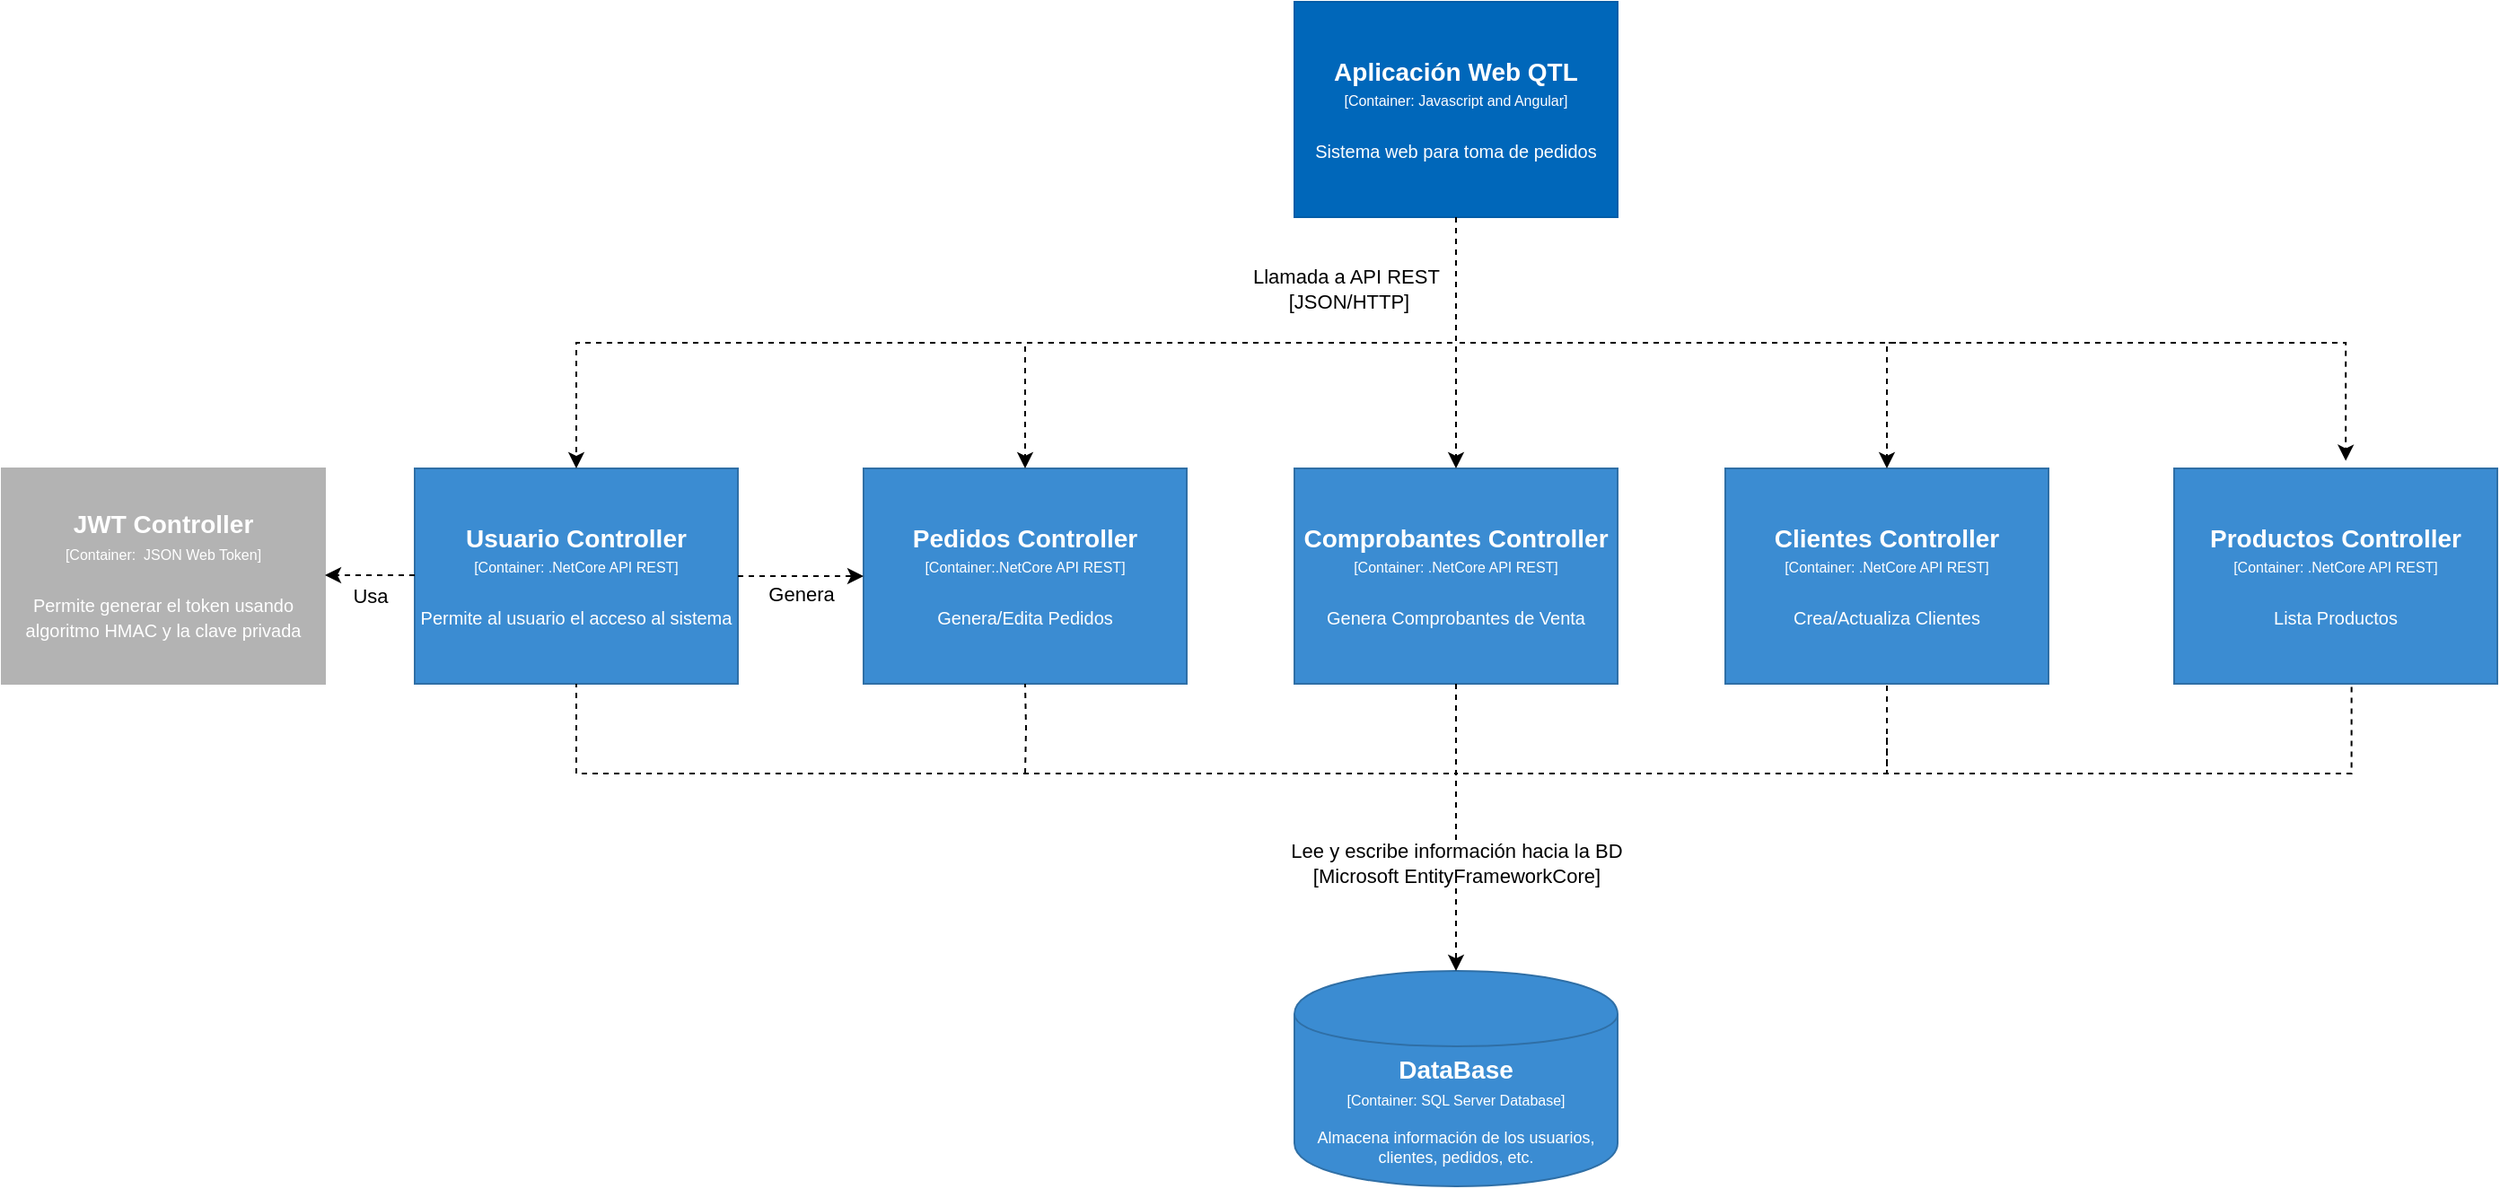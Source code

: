 <mxfile version="15.4.0" type="device"><diagram id="7iuudfPofY_v3h4qXWqW" name="Página-1"><mxGraphModel dx="2249" dy="822" grid="1" gridSize="10" guides="1" tooltips="1" connect="1" arrows="1" fold="1" page="1" pageScale="1" pageWidth="827" pageHeight="1169" math="0" shadow="0"><root><mxCell id="0"/><mxCell id="1" parent="0"/><object label="&lt;div&gt;&lt;span style=&quot;font-size: 14px&quot;&gt;&lt;b&gt;Aplicación Web QTL&lt;/b&gt;&lt;/span&gt;&lt;/div&gt;&lt;div&gt;&lt;span style=&quot;font-size: 8px&quot;&gt;[Container: Javascript and Angular]&lt;/span&gt;&lt;/div&gt;&lt;div&gt;&lt;span style=&quot;font-size: 8px&quot;&gt;&lt;br&gt;&lt;/span&gt;&lt;/div&gt;&lt;div&gt;&lt;font size=&quot;1&quot;&gt;Sistema web para toma de pedidos&lt;/font&gt;&lt;/div&gt;" placeholders="1" name="Software System Name" description="Description" id="i-R_zrdjmUaq45VROVb2-1"><mxCell style="rounded=0;whiteSpace=wrap;html=1;fillColor=#0067BA;fontColor=#FFFFFF;strokeColor=#005DA8;resizable=0;" vertex="1" parent="1"><mxGeometry x="450" y="60" width="180" height="120" as="geometry"/></mxCell></object><object label="&lt;div&gt;&lt;span style=&quot;font-size: 14px&quot;&gt;&lt;b&gt;Comprobantes Controller&lt;/b&gt;&lt;/span&gt;&lt;/div&gt;&lt;div&gt;&lt;span style=&quot;font-size: 8px&quot;&gt;[Container: .NetCore API REST]&lt;/span&gt;&lt;/div&gt;&lt;div&gt;&lt;span style=&quot;font-size: 8px&quot;&gt;&lt;br&gt;&lt;/span&gt;&lt;/div&gt;&lt;div&gt;&lt;font size=&quot;1&quot;&gt;Genera Comprobantes de Venta&lt;/font&gt;&lt;/div&gt;" placeholders="1" name="Container Name" technology="e.g. Python, Flask" description="Description" id="i-R_zrdjmUaq45VROVb2-2"><mxCell style="rounded=0;whiteSpace=wrap;html=1;fillColor=#3B8CD2;fontColor=#FFFFFF;strokeColor=#2F6FA6;resizable=0;" vertex="1" parent="1"><mxGeometry x="450" y="320" width="180" height="120" as="geometry"/></mxCell></object><object label="&lt;div style=&quot;color: rgb(255 , 255 , 255) ; white-space: normal&quot;&gt;&lt;span style=&quot;font-size: 14px&quot;&gt;&lt;b&gt;DataBase&lt;/b&gt;&lt;/span&gt;&lt;/div&gt;&lt;div style=&quot;color: rgb(255 , 255 , 255) ; font-size: 12px ; white-space: normal&quot;&gt;&lt;font style=&quot;font-size: 8px&quot;&gt;[Container: SQL Server Database]&lt;/font&gt;&lt;/div&gt;&lt;div style=&quot;color: rgb(255 , 255 , 255) ; white-space: normal ; font-size: 8px&quot;&gt;&lt;font style=&quot;line-height: 9.6px&quot;&gt;&lt;br&gt;&lt;/font&gt;&lt;/div&gt;&lt;div style=&quot;color: rgb(255 , 255 , 255) ; white-space: normal&quot;&gt;Almacena información de los usuarios, clientes, pedidos, etc.&lt;/div&gt;" placeholders="1" name="Container Name" description="Description" technology="e.g. PostgreSQL" id="i-R_zrdjmUaq45VROVb2-4"><mxCell style="shape=cylinder;whiteSpace=wrap;html=1;boundedLbl=1;backgroundOutline=1;strokeColor=#2F6FA6;strokeWidth=1;fillColor=#3B8CD2;fontSize=9;fontColor=#000000;align=center;resizable=0;" vertex="1" parent="1"><mxGeometry x="450" y="600" width="180" height="120" as="geometry"/></mxCell></object><object label="&lt;div&gt;&lt;span style=&quot;font-size: 14px&quot;&gt;&lt;b&gt;Clientes Controller&lt;/b&gt;&lt;/span&gt;&lt;/div&gt;&lt;div&gt;&lt;span style=&quot;font-size: 8px&quot;&gt;[Container: .NetCore API REST]&lt;/span&gt;&lt;/div&gt;&lt;div&gt;&lt;span style=&quot;font-size: 8px&quot;&gt;&lt;br&gt;&lt;/span&gt;&lt;/div&gt;&lt;div&gt;&lt;font size=&quot;1&quot;&gt;Crea/Actualiza Clientes&lt;/font&gt;&lt;/div&gt;" placeholders="1" name="Container Name" technology="e.g. Python, Flask" description="Description" id="i-R_zrdjmUaq45VROVb2-5"><mxCell style="rounded=0;whiteSpace=wrap;html=1;fillColor=#3B8CD2;fontColor=#FFFFFF;strokeColor=#2F6FA6;resizable=0;" vertex="1" parent="1"><mxGeometry x="690" y="320" width="180" height="120" as="geometry"/></mxCell></object><object label="&lt;div&gt;&lt;span style=&quot;font-size: 14px&quot;&gt;&lt;b&gt;Pedidos Controller&lt;/b&gt;&lt;/span&gt;&lt;/div&gt;&lt;div&gt;&lt;span style=&quot;font-size: 8px&quot;&gt;[Container:.NetCore API REST]&lt;/span&gt;&lt;/div&gt;&lt;div&gt;&lt;span style=&quot;font-size: 8px&quot;&gt;&lt;br&gt;&lt;/span&gt;&lt;/div&gt;&lt;div&gt;&lt;font size=&quot;1&quot;&gt;Genera/Edita Pedidos&lt;/font&gt;&lt;/div&gt;" placeholders="1" name="Container Name" technology="e.g. Python, Flask" description="Description" id="i-R_zrdjmUaq45VROVb2-6"><mxCell style="rounded=0;whiteSpace=wrap;html=1;fillColor=#3B8CD2;fontColor=#FFFFFF;strokeColor=#2F6FA6;resizable=0;" vertex="1" parent="1"><mxGeometry x="210" y="320" width="180" height="120" as="geometry"/></mxCell></object><object label="&lt;div&gt;&lt;span style=&quot;font-size: 14px&quot;&gt;&lt;b&gt;Productos Controller&lt;/b&gt;&lt;/span&gt;&lt;/div&gt;&lt;div&gt;&lt;span style=&quot;font-size: 8px&quot;&gt;[Container: .NetCore API REST]&lt;/span&gt;&lt;/div&gt;&lt;div&gt;&lt;span style=&quot;font-size: 8px&quot;&gt;&lt;br&gt;&lt;/span&gt;&lt;/div&gt;&lt;div&gt;&lt;font size=&quot;1&quot;&gt;Lista Productos&lt;/font&gt;&lt;/div&gt;" placeholders="1" name="Container Name" technology="e.g. Python, Flask" description="Description" id="i-R_zrdjmUaq45VROVb2-7"><mxCell style="rounded=0;whiteSpace=wrap;html=1;fillColor=#3B8CD2;fontColor=#FFFFFF;strokeColor=#2F6FA6;resizable=0;" vertex="1" parent="1"><mxGeometry x="940" y="320" width="180" height="120" as="geometry"/></mxCell></object><object label="&lt;div&gt;&lt;span style=&quot;font-size: 14px&quot;&gt;&lt;b&gt;Usuario Controller&lt;/b&gt;&lt;/span&gt;&lt;/div&gt;&lt;div&gt;&lt;span style=&quot;font-size: 8px&quot;&gt;[Container: .NetCore API REST]&lt;/span&gt;&lt;/div&gt;&lt;div&gt;&lt;span style=&quot;font-size: 8px&quot;&gt;&lt;br&gt;&lt;/span&gt;&lt;/div&gt;&lt;div&gt;&lt;font size=&quot;1&quot;&gt;Permite al usuario el acceso al sistema&lt;/font&gt;&lt;/div&gt;" placeholders="1" name="Container Name" technology="e.g. Python, Flask" description="Description" id="i-R_zrdjmUaq45VROVb2-8"><mxCell style="rounded=0;whiteSpace=wrap;html=1;fillColor=#3B8CD2;fontColor=#FFFFFF;strokeColor=#2F6FA6;resizable=0;" vertex="1" parent="1"><mxGeometry x="-40" y="320" width="180" height="120" as="geometry"/></mxCell></object><object label="&lt;div&gt;&lt;span style=&quot;font-size: 14px&quot;&gt;&lt;b&gt;JWT Controller&lt;/b&gt;&lt;/span&gt;&lt;/div&gt;&lt;div&gt;&lt;span style=&quot;font-size: 8px&quot;&gt;[Container:&amp;nbsp; JSON Web Token]&lt;/span&gt;&lt;/div&gt;&lt;div&gt;&lt;span style=&quot;font-size: 8px&quot;&gt;&lt;br&gt;&lt;/span&gt;&lt;/div&gt;&lt;div&gt;&lt;font size=&quot;1&quot;&gt;Permite generar el token usando algoritmo HMAC y la clave privada&lt;/font&gt;&lt;/div&gt;" placeholders="1" name="Container Name" technology="e.g. Python, Flask" description="Description" id="i-R_zrdjmUaq45VROVb2-13"><mxCell style="rounded=0;whiteSpace=wrap;html=1;fillColor=#B3B3B3;fontColor=#FFFFFF;strokeColor=#B3B3B3;resizable=0;" vertex="1" parent="1"><mxGeometry x="-270" y="320" width="180" height="120" as="geometry"/></mxCell></object><mxCell id="i-R_zrdjmUaq45VROVb2-21" value="" style="endArrow=classic;html=1;rounded=0;dashed=1;edgeStyle=orthogonalEdgeStyle;exitX=0.5;exitY=1;exitDx=0;exitDy=0;entryX=0.5;entryY=0;entryDx=0;entryDy=0;" edge="1" parent="1" source="i-R_zrdjmUaq45VROVb2-1" target="i-R_zrdjmUaq45VROVb2-2"><mxGeometry relative="1" as="geometry"><mxPoint x="230" y="380" as="sourcePoint"/><mxPoint x="330" y="380" as="targetPoint"/></mxGeometry></mxCell><mxCell id="i-R_zrdjmUaq45VROVb2-22" value="Llamada a API REST&amp;nbsp;&lt;br&gt;[JSON/HTTP]" style="edgeLabel;resizable=0;html=1;align=center;verticalAlign=middle;strokeColor=#B3B3B3;fillColor=#B3B3B3;" connectable="0" vertex="1" parent="i-R_zrdjmUaq45VROVb2-21"><mxGeometry relative="1" as="geometry"><mxPoint x="-60" y="-30" as="offset"/></mxGeometry></mxCell><mxCell id="i-R_zrdjmUaq45VROVb2-29" value="" style="endArrow=classic;html=1;rounded=0;dashed=1;edgeStyle=orthogonalEdgeStyle;exitX=0.5;exitY=1;exitDx=0;exitDy=0;entryX=0.5;entryY=0;entryDx=0;entryDy=0;" edge="1" parent="1" source="i-R_zrdjmUaq45VROVb2-2" target="i-R_zrdjmUaq45VROVb2-4"><mxGeometry relative="1" as="geometry"><mxPoint x="430" y="510" as="sourcePoint"/><mxPoint x="530" y="510" as="targetPoint"/></mxGeometry></mxCell><mxCell id="i-R_zrdjmUaq45VROVb2-30" value="Lee y escribe información hacia la BD&lt;br&gt;[Microsoft EntityFrameworkCore]" style="edgeLabel;resizable=0;html=1;align=center;verticalAlign=middle;strokeColor=#B3B3B3;fillColor=#B3B3B3;" connectable="0" vertex="1" parent="i-R_zrdjmUaq45VROVb2-29"><mxGeometry relative="1" as="geometry"><mxPoint y="20" as="offset"/></mxGeometry></mxCell><mxCell id="i-R_zrdjmUaq45VROVb2-31" value="" style="endArrow=classic;html=1;rounded=0;dashed=1;edgeStyle=orthogonalEdgeStyle;exitX=1;exitY=0.5;exitDx=0;exitDy=0;" edge="1" parent="1" source="i-R_zrdjmUaq45VROVb2-8" target="i-R_zrdjmUaq45VROVb2-6"><mxGeometry relative="1" as="geometry"><mxPoint x="430" y="510" as="sourcePoint"/><mxPoint x="530" y="510" as="targetPoint"/></mxGeometry></mxCell><mxCell id="i-R_zrdjmUaq45VROVb2-32" value="Genera" style="edgeLabel;resizable=0;html=1;align=center;verticalAlign=middle;strokeColor=#B3B3B3;fillColor=#B3B3B3;" connectable="0" vertex="1" parent="i-R_zrdjmUaq45VROVb2-31"><mxGeometry relative="1" as="geometry"><mxPoint y="10" as="offset"/></mxGeometry></mxCell><mxCell id="i-R_zrdjmUaq45VROVb2-35" value="" style="endArrow=none;dashed=1;html=1;rounded=0;edgeStyle=orthogonalEdgeStyle;entryX=0.5;entryY=1;entryDx=0;entryDy=0;" edge="1" parent="1" target="i-R_zrdjmUaq45VROVb2-8"><mxGeometry width="50" height="50" relative="1" as="geometry"><mxPoint x="540" y="470" as="sourcePoint"/><mxPoint x="150" y="490" as="targetPoint"/><Array as="points"><mxPoint x="540" y="490"/><mxPoint x="50" y="490"/></Array></mxGeometry></mxCell><mxCell id="i-R_zrdjmUaq45VROVb2-38" value="" style="endArrow=none;dashed=1;html=1;rounded=0;edgeStyle=orthogonalEdgeStyle;entryX=0.5;entryY=1;entryDx=0;entryDy=0;" edge="1" parent="1" target="i-R_zrdjmUaq45VROVb2-5"><mxGeometry width="50" height="50" relative="1" as="geometry"><mxPoint x="540" y="470" as="sourcePoint"/><mxPoint x="790" y="470" as="targetPoint"/><Array as="points"><mxPoint x="540" y="490"/><mxPoint x="780" y="490"/></Array></mxGeometry></mxCell><mxCell id="i-R_zrdjmUaq45VROVb2-39" value="" style="endArrow=none;dashed=1;html=1;rounded=0;edgeStyle=orthogonalEdgeStyle;entryX=0.5;entryY=1;entryDx=0;entryDy=0;" edge="1" parent="1" target="i-R_zrdjmUaq45VROVb2-6"><mxGeometry width="50" height="50" relative="1" as="geometry"><mxPoint x="300" y="490" as="sourcePoint"/><mxPoint x="300" y="450" as="targetPoint"/></mxGeometry></mxCell><mxCell id="i-R_zrdjmUaq45VROVb2-40" value="" style="endArrow=none;dashed=1;html=1;rounded=0;edgeStyle=orthogonalEdgeStyle;entryX=0.549;entryY=1.014;entryDx=0;entryDy=0;entryPerimeter=0;" edge="1" parent="1" target="i-R_zrdjmUaq45VROVb2-7"><mxGeometry width="50" height="50" relative="1" as="geometry"><mxPoint x="780" y="470" as="sourcePoint"/><mxPoint x="1040" y="450" as="targetPoint"/><Array as="points"><mxPoint x="780" y="490"/><mxPoint x="1039" y="490"/></Array></mxGeometry></mxCell><mxCell id="i-R_zrdjmUaq45VROVb2-44" value="" style="endArrow=classic;html=1;rounded=0;dashed=1;edgeStyle=orthogonalEdgeStyle;exitX=0.5;exitY=1;exitDx=0;exitDy=0;entryX=0.5;entryY=0;entryDx=0;entryDy=0;" edge="1" parent="1" source="i-R_zrdjmUaq45VROVb2-1" target="i-R_zrdjmUaq45VROVb2-6"><mxGeometry relative="1" as="geometry"><mxPoint x="530" y="210" as="sourcePoint"/><mxPoint x="340" y="240" as="targetPoint"/><Array as="points"><mxPoint x="540" y="250"/><mxPoint x="300" y="250"/></Array></mxGeometry></mxCell><mxCell id="i-R_zrdjmUaq45VROVb2-46" value="" style="endArrow=classic;html=1;rounded=0;dashed=1;edgeStyle=orthogonalEdgeStyle;exitX=0.5;exitY=1;exitDx=0;exitDy=0;entryX=0.5;entryY=0;entryDx=0;entryDy=0;" edge="1" parent="1" source="i-R_zrdjmUaq45VROVb2-1" target="i-R_zrdjmUaq45VROVb2-8"><mxGeometry relative="1" as="geometry"><mxPoint x="60" y="230" as="sourcePoint"/><mxPoint x="160" y="230" as="targetPoint"/><Array as="points"><mxPoint x="540" y="250"/><mxPoint x="50" y="250"/></Array></mxGeometry></mxCell><mxCell id="i-R_zrdjmUaq45VROVb2-48" value="" style="endArrow=classic;html=1;rounded=0;dashed=1;edgeStyle=orthogonalEdgeStyle;exitX=0.5;exitY=1;exitDx=0;exitDy=0;entryX=0.531;entryY=-0.035;entryDx=0;entryDy=0;entryPerimeter=0;" edge="1" parent="1" source="i-R_zrdjmUaq45VROVb2-1" target="i-R_zrdjmUaq45VROVb2-7"><mxGeometry relative="1" as="geometry"><mxPoint x="900" y="240" as="sourcePoint"/><mxPoint x="1000" y="240" as="targetPoint"/><Array as="points"><mxPoint x="540" y="250"/><mxPoint x="1036" y="250"/></Array></mxGeometry></mxCell><mxCell id="i-R_zrdjmUaq45VROVb2-50" value="" style="endArrow=classic;html=1;rounded=0;dashed=1;edgeStyle=orthogonalEdgeStyle;entryX=0.5;entryY=0;entryDx=0;entryDy=0;" edge="1" parent="1" target="i-R_zrdjmUaq45VROVb2-5"><mxGeometry relative="1" as="geometry"><mxPoint x="790" y="250" as="sourcePoint"/><mxPoint x="470" y="450" as="targetPoint"/><Array as="points"><mxPoint x="780" y="250"/></Array></mxGeometry></mxCell><mxCell id="i-R_zrdjmUaq45VROVb2-52" value="" style="endArrow=classic;html=1;rounded=0;dashed=1;edgeStyle=orthogonalEdgeStyle;exitX=0;exitY=0.5;exitDx=0;exitDy=0;entryX=1;entryY=0.5;entryDx=0;entryDy=0;" edge="1" parent="1"><mxGeometry relative="1" as="geometry"><mxPoint x="-40" y="379.5" as="sourcePoint"/><mxPoint x="-90" y="379.5" as="targetPoint"/></mxGeometry></mxCell><mxCell id="i-R_zrdjmUaq45VROVb2-53" value="Usa" style="edgeLabel;resizable=0;html=1;align=center;verticalAlign=middle;strokeColor=#B3B3B3;fillColor=#B3B3B3;" connectable="0" vertex="1" parent="i-R_zrdjmUaq45VROVb2-52"><mxGeometry relative="1" as="geometry"><mxPoint y="11" as="offset"/></mxGeometry></mxCell></root></mxGraphModel></diagram></mxfile>